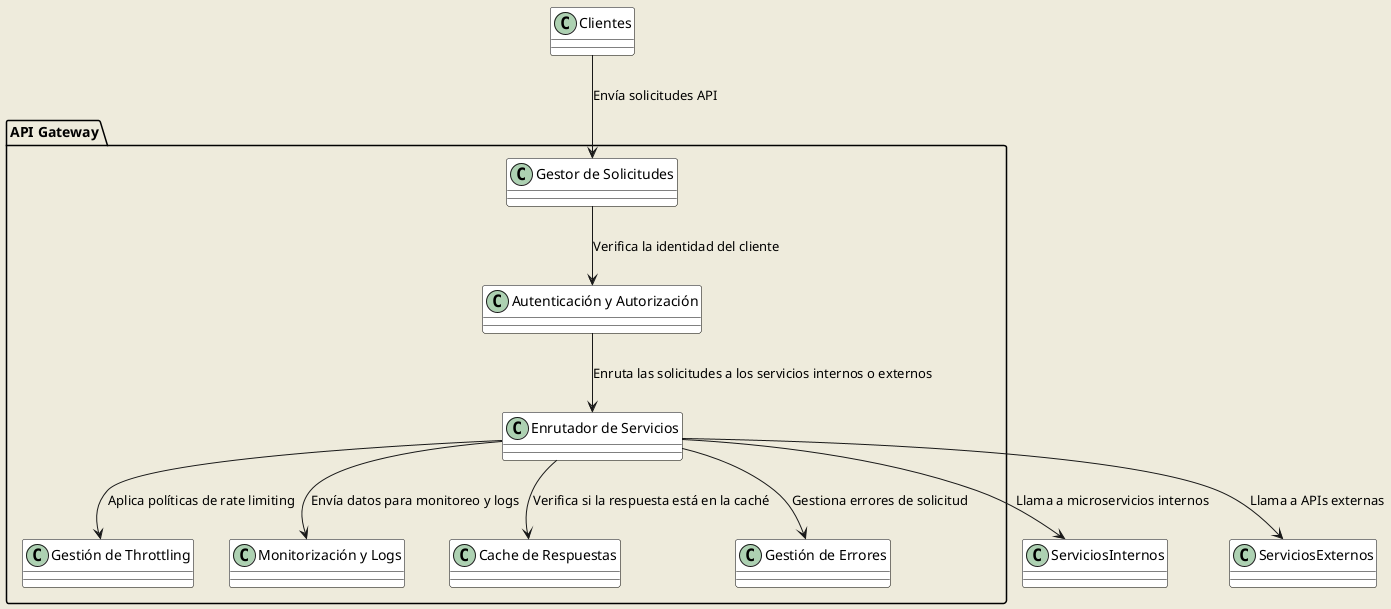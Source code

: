 @startuml diagrama de componentes
!define RECTANGLE class
skinparam backgroundColor #EEEBDC
skinparam classBackgroundColor White
skinparam shadowing false
skinparam class {
    BackgroundColor White
    BorderColor Black
}

package "API Gateway" {
    RECTANGLE "Gestor de Solicitudes" as RequestHandler
    RECTANGLE "Autenticación y Autorización" as Auth
    RECTANGLE "Enrutador de Servicios" as ServiceRouter
    RECTANGLE "Gestión de Throttling" as Throttling
    RECTANGLE "Monitorización y Logs" as Monitoring
    RECTANGLE "Cache de Respuestas" as ResponseCache
    RECTANGLE "Gestión de Errores" as ErrorHandling
}

Clientes --> RequestHandler : Envía solicitudes API
RequestHandler --> Auth : Verifica la identidad del cliente
Auth --> ServiceRouter : Enruta las solicitudes a los servicios internos o externos
ServiceRouter --> Throttling : Aplica políticas de rate limiting
ServiceRouter --> ResponseCache : Verifica si la respuesta está en la caché
ServiceRouter --> ServiciosInternos : Llama a microservicios internos
ServiceRouter --> ServiciosExternos : Llama a APIs externas
ServiceRouter --> ErrorHandling : Gestiona errores de solicitud
ServiceRouter --> Monitoring : Envía datos para monitoreo y logs

@enduml
